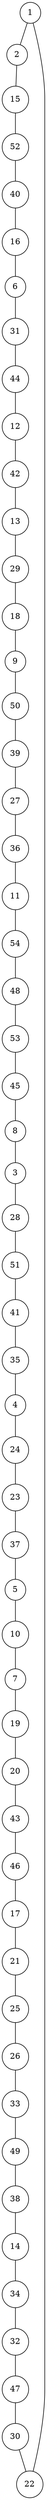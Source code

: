 graph random1716955679 {
	node [shape=circle fillcolor=white]
	1 [ pos = "2.888563,2.938799!"]
	2 [ pos = "5.979193,3.742232!"]
	3 [ pos = "19.204047,19.623305!"]
	4 [ pos = "0.090760,14.916853!"]
	5 [ pos = "6.952253,17.640141!"]
	6 [ pos = "4.485589,6.612680!"]
	7 [ pos = "9.853760,12.406870!"]
	8 [ pos = "17.241166,19.441588!"]
	9 [ pos = "17.250827,13.102488!"]
	10 [ pos = "8.194523,14.814104!"]
	11 [ pos = "16.449382,11.034476!"]
	12 [ pos = "20.000000,3.412952!"]
	13 [ pos = "18.031777,5.099406!"]
	14 [ pos = "14.637593,3.621221!"]
	15 [ pos = "7.098284,7.294717!"]
	16 [ pos = "3.256702,9.986846!"]
	17 [ pos = "10.233516,9.235894!"]
	18 [ pos = "13.729078,9.245684!"]
	19 [ pos = "8.667320,13.819838!"]
	20 [ pos = "3.970658,15.619573!"]
	21 [ pos = "11.268101,8.456247!"]
	22 [ pos = "2.040374,0.929982!"]
	23 [ pos = "0.671238,19.281540!"]
	24 [ pos = "0.179691,17.922065!"]
	25 [ pos = "12.192149,8.374214!"]
	26 [ pos = "12.544291,8.449653!"]
	27 [ pos = "19.408690,12.352412!"]
	28 [ pos = "11.862605,17.248589!"]
	29 [ pos = "17.451818,6.308319!"]
	30 [ pos = "0.677931,4.358223!"]
	31 [ pos = "13.603037,3.934632!"]
	32 [ pos = "14.345070,3.644674!"]
	33 [ pos = "13.170526,7.882269!"]
	34 [ pos = "12.890359,1.645968!"]
	35 [ pos = "1.510228,16.861017!"]
	36 [ pos = "17.265541,12.778329!"]
	37 [ pos = "5.125385,19.305914!"]
	38 [ pos = "13.708311,5.796623!"]
	39 [ pos = "18.395576,13.888002!"]
	40 [ pos = "3.526810,10.395846!"]
	41 [ pos = "2.070337,16.071101!"]
	42 [ pos = "18.845499,1.287149!"]
	43 [ pos = "8.231634,10.516225!"]
	44 [ pos = "18.535738,5.491574!"]
	45 [ pos = "16.824544,19.213668!"]
	46 [ pos = "9.849797,10.235703!"]
	47 [ pos = "2.956422,4.002988!"]
	48 [ pos = "13.880377,16.126949!"]
	49 [ pos = "11.885258,6.578857!"]
	50 [ pos = "17.772916,13.395486!"]
	51 [ pos = "3.247995,14.846579!"]
	52 [ pos = "5.981936,8.373380!"]
	53 [ pos = "13.960614,19.690247!"]
	54 [ pos = "14.170003,12.164311!"]

	1 -- 2
	2 -- 15
	3 -- 28
	4 -- 24
	5 -- 10
	6 -- 31
	7 -- 19
	8 -- 3
	9 -- 50
	10 -- 7
	11 -- 54
	12 -- 42
	13 -- 29
	14 -- 34
	15 -- 52
	16 -- 6
	17 -- 21
	18 -- 9
	19 -- 20
	20 -- 43
	21 -- 25
	22 -- 1
	23 -- 37
	24 -- 23
	25 -- 26
	26 -- 33
	27 -- 36
	28 -- 51
	29 -- 18
	30 -- 22
	31 -- 44
	32 -- 47
	33 -- 49
	34 -- 32
	35 -- 4
	36 -- 11
	37 -- 5
	38 -- 14
	39 -- 27
	40 -- 16
	41 -- 35
	42 -- 13
	43 -- 46
	44 -- 12
	45 -- 8
	46 -- 17
	47 -- 30
	48 -- 53
	49 -- 38
	50 -- 39
	51 -- 41
	52 -- 40
	53 -- 45
	54 -- 48
}